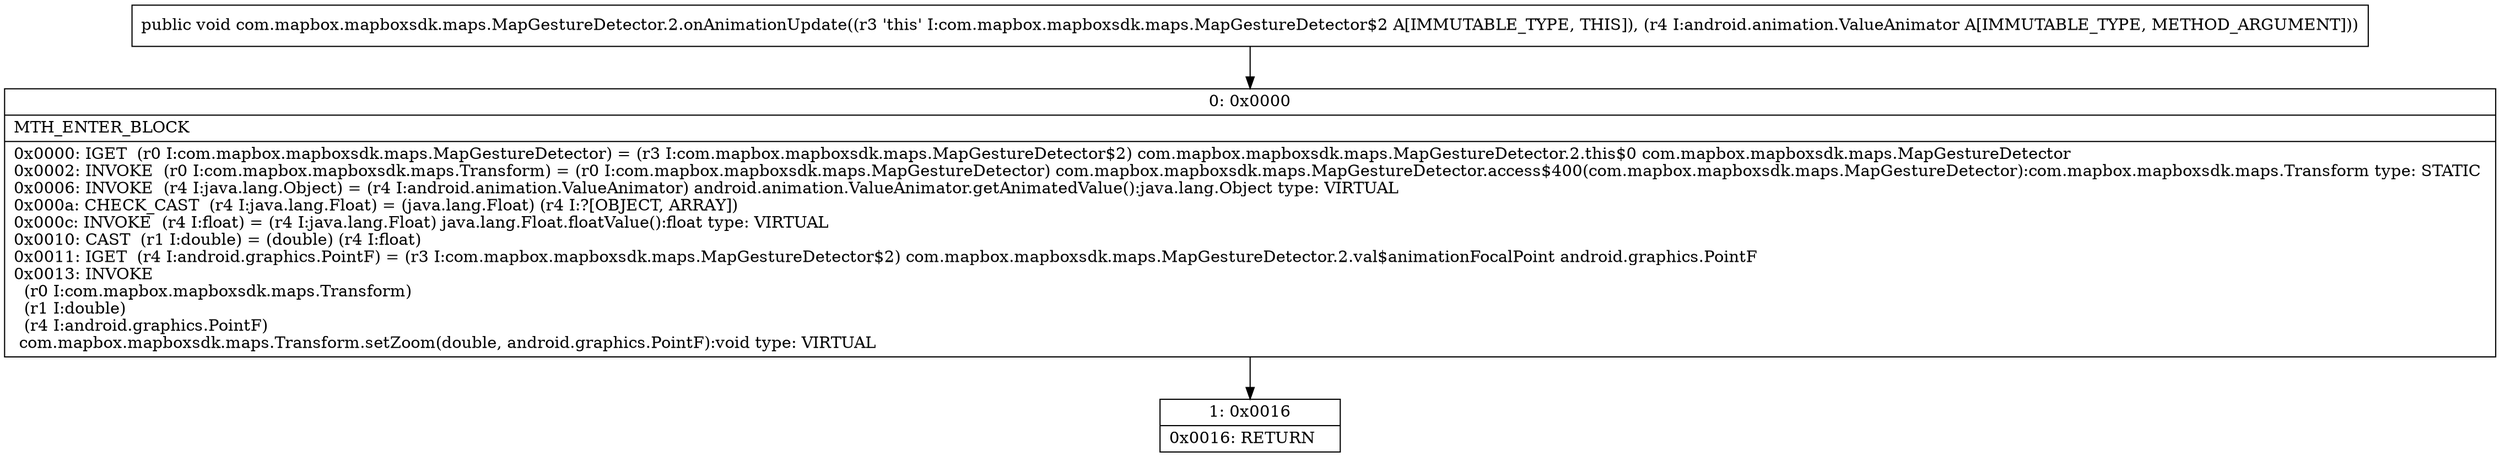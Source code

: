 digraph "CFG forcom.mapbox.mapboxsdk.maps.MapGestureDetector.2.onAnimationUpdate(Landroid\/animation\/ValueAnimator;)V" {
Node_0 [shape=record,label="{0\:\ 0x0000|MTH_ENTER_BLOCK\l|0x0000: IGET  (r0 I:com.mapbox.mapboxsdk.maps.MapGestureDetector) = (r3 I:com.mapbox.mapboxsdk.maps.MapGestureDetector$2) com.mapbox.mapboxsdk.maps.MapGestureDetector.2.this$0 com.mapbox.mapboxsdk.maps.MapGestureDetector \l0x0002: INVOKE  (r0 I:com.mapbox.mapboxsdk.maps.Transform) = (r0 I:com.mapbox.mapboxsdk.maps.MapGestureDetector) com.mapbox.mapboxsdk.maps.MapGestureDetector.access$400(com.mapbox.mapboxsdk.maps.MapGestureDetector):com.mapbox.mapboxsdk.maps.Transform type: STATIC \l0x0006: INVOKE  (r4 I:java.lang.Object) = (r4 I:android.animation.ValueAnimator) android.animation.ValueAnimator.getAnimatedValue():java.lang.Object type: VIRTUAL \l0x000a: CHECK_CAST  (r4 I:java.lang.Float) = (java.lang.Float) (r4 I:?[OBJECT, ARRAY]) \l0x000c: INVOKE  (r4 I:float) = (r4 I:java.lang.Float) java.lang.Float.floatValue():float type: VIRTUAL \l0x0010: CAST  (r1 I:double) = (double) (r4 I:float) \l0x0011: IGET  (r4 I:android.graphics.PointF) = (r3 I:com.mapbox.mapboxsdk.maps.MapGestureDetector$2) com.mapbox.mapboxsdk.maps.MapGestureDetector.2.val$animationFocalPoint android.graphics.PointF \l0x0013: INVOKE  \l  (r0 I:com.mapbox.mapboxsdk.maps.Transform)\l  (r1 I:double)\l  (r4 I:android.graphics.PointF)\l com.mapbox.mapboxsdk.maps.Transform.setZoom(double, android.graphics.PointF):void type: VIRTUAL \l}"];
Node_1 [shape=record,label="{1\:\ 0x0016|0x0016: RETURN   \l}"];
MethodNode[shape=record,label="{public void com.mapbox.mapboxsdk.maps.MapGestureDetector.2.onAnimationUpdate((r3 'this' I:com.mapbox.mapboxsdk.maps.MapGestureDetector$2 A[IMMUTABLE_TYPE, THIS]), (r4 I:android.animation.ValueAnimator A[IMMUTABLE_TYPE, METHOD_ARGUMENT])) }"];
MethodNode -> Node_0;
Node_0 -> Node_1;
}

